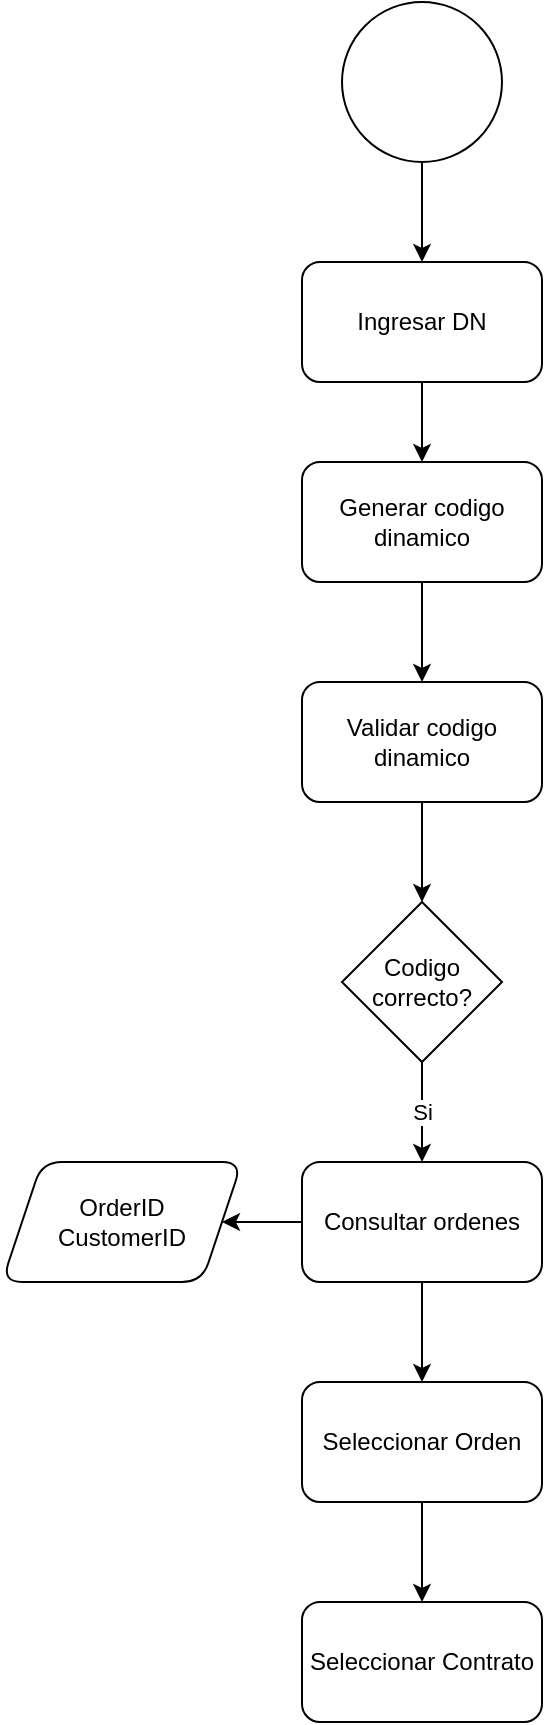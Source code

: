 <mxfile version="21.2.9" type="github">
  <diagram name="Página-1" id="vFMTpuBfQ2BDMQowuyoN">
    <mxGraphModel dx="499" dy="837" grid="1" gridSize="10" guides="1" tooltips="1" connect="1" arrows="1" fold="1" page="1" pageScale="1" pageWidth="1100" pageHeight="850" math="0" shadow="0">
      <root>
        <mxCell id="0" />
        <mxCell id="1" parent="0" />
        <mxCell id="5BI2bWIxo3VURFmc9KG7-5" style="edgeStyle=orthogonalEdgeStyle;rounded=0;orthogonalLoop=1;jettySize=auto;html=1;" edge="1" parent="1" source="5BI2bWIxo3VURFmc9KG7-3" target="5BI2bWIxo3VURFmc9KG7-4">
          <mxGeometry relative="1" as="geometry" />
        </mxCell>
        <mxCell id="5BI2bWIxo3VURFmc9KG7-3" value="" style="ellipse;whiteSpace=wrap;html=1;aspect=fixed;" vertex="1" parent="1">
          <mxGeometry x="200" y="20" width="80" height="80" as="geometry" />
        </mxCell>
        <mxCell id="5BI2bWIxo3VURFmc9KG7-9" style="edgeStyle=orthogonalEdgeStyle;rounded=0;orthogonalLoop=1;jettySize=auto;html=1;" edge="1" parent="1" source="5BI2bWIxo3VURFmc9KG7-4" target="5BI2bWIxo3VURFmc9KG7-6">
          <mxGeometry relative="1" as="geometry" />
        </mxCell>
        <mxCell id="5BI2bWIxo3VURFmc9KG7-4" value="Ingresar DN" style="rounded=1;whiteSpace=wrap;html=1;" vertex="1" parent="1">
          <mxGeometry x="180" y="150" width="120" height="60" as="geometry" />
        </mxCell>
        <mxCell id="5BI2bWIxo3VURFmc9KG7-10" style="edgeStyle=orthogonalEdgeStyle;rounded=0;orthogonalLoop=1;jettySize=auto;html=1;" edge="1" parent="1" source="5BI2bWIxo3VURFmc9KG7-6" target="5BI2bWIxo3VURFmc9KG7-8">
          <mxGeometry relative="1" as="geometry" />
        </mxCell>
        <mxCell id="5BI2bWIxo3VURFmc9KG7-6" value="Generar codigo dinamico" style="rounded=1;whiteSpace=wrap;html=1;" vertex="1" parent="1">
          <mxGeometry x="180" y="250" width="120" height="60" as="geometry" />
        </mxCell>
        <mxCell id="5BI2bWIxo3VURFmc9KG7-12" style="edgeStyle=orthogonalEdgeStyle;rounded=0;orthogonalLoop=1;jettySize=auto;html=1;" edge="1" parent="1" source="5BI2bWIxo3VURFmc9KG7-8" target="5BI2bWIxo3VURFmc9KG7-11">
          <mxGeometry relative="1" as="geometry" />
        </mxCell>
        <mxCell id="5BI2bWIxo3VURFmc9KG7-8" value="Validar codigo dinamico" style="rounded=1;whiteSpace=wrap;html=1;" vertex="1" parent="1">
          <mxGeometry x="180" y="360" width="120" height="60" as="geometry" />
        </mxCell>
        <mxCell id="5BI2bWIxo3VURFmc9KG7-14" value="Si" style="edgeStyle=orthogonalEdgeStyle;rounded=0;orthogonalLoop=1;jettySize=auto;html=1;" edge="1" parent="1" source="5BI2bWIxo3VURFmc9KG7-11" target="5BI2bWIxo3VURFmc9KG7-13">
          <mxGeometry relative="1" as="geometry" />
        </mxCell>
        <mxCell id="5BI2bWIxo3VURFmc9KG7-11" value="Codigo correcto?" style="rhombus;whiteSpace=wrap;html=1;" vertex="1" parent="1">
          <mxGeometry x="200" y="470" width="80" height="80" as="geometry" />
        </mxCell>
        <mxCell id="5BI2bWIxo3VURFmc9KG7-16" value="" style="edgeStyle=orthogonalEdgeStyle;rounded=0;orthogonalLoop=1;jettySize=auto;html=1;" edge="1" parent="1" source="5BI2bWIxo3VURFmc9KG7-13" target="5BI2bWIxo3VURFmc9KG7-15">
          <mxGeometry relative="1" as="geometry" />
        </mxCell>
        <mxCell id="5BI2bWIxo3VURFmc9KG7-20" value="" style="edgeStyle=orthogonalEdgeStyle;rounded=0;orthogonalLoop=1;jettySize=auto;html=1;" edge="1" parent="1" source="5BI2bWIxo3VURFmc9KG7-13" target="5BI2bWIxo3VURFmc9KG7-19">
          <mxGeometry relative="1" as="geometry" />
        </mxCell>
        <mxCell id="5BI2bWIxo3VURFmc9KG7-13" value="Consultar ordenes" style="rounded=1;whiteSpace=wrap;html=1;" vertex="1" parent="1">
          <mxGeometry x="180" y="600" width="120" height="60" as="geometry" />
        </mxCell>
        <mxCell id="5BI2bWIxo3VURFmc9KG7-18" value="" style="edgeStyle=orthogonalEdgeStyle;rounded=0;orthogonalLoop=1;jettySize=auto;html=1;" edge="1" parent="1" source="5BI2bWIxo3VURFmc9KG7-15" target="5BI2bWIxo3VURFmc9KG7-17">
          <mxGeometry relative="1" as="geometry" />
        </mxCell>
        <mxCell id="5BI2bWIxo3VURFmc9KG7-15" value="Seleccionar Orden" style="rounded=1;whiteSpace=wrap;html=1;" vertex="1" parent="1">
          <mxGeometry x="180" y="710" width="120" height="60" as="geometry" />
        </mxCell>
        <mxCell id="5BI2bWIxo3VURFmc9KG7-17" value="Seleccionar Contrato" style="rounded=1;whiteSpace=wrap;html=1;" vertex="1" parent="1">
          <mxGeometry x="180" y="820" width="120" height="60" as="geometry" />
        </mxCell>
        <mxCell id="5BI2bWIxo3VURFmc9KG7-19" value="OrderID&lt;br&gt;CustomerID" style="shape=parallelogram;perimeter=parallelogramPerimeter;whiteSpace=wrap;html=1;fixedSize=1;rounded=1;" vertex="1" parent="1">
          <mxGeometry x="30" y="600" width="120" height="60" as="geometry" />
        </mxCell>
      </root>
    </mxGraphModel>
  </diagram>
</mxfile>
